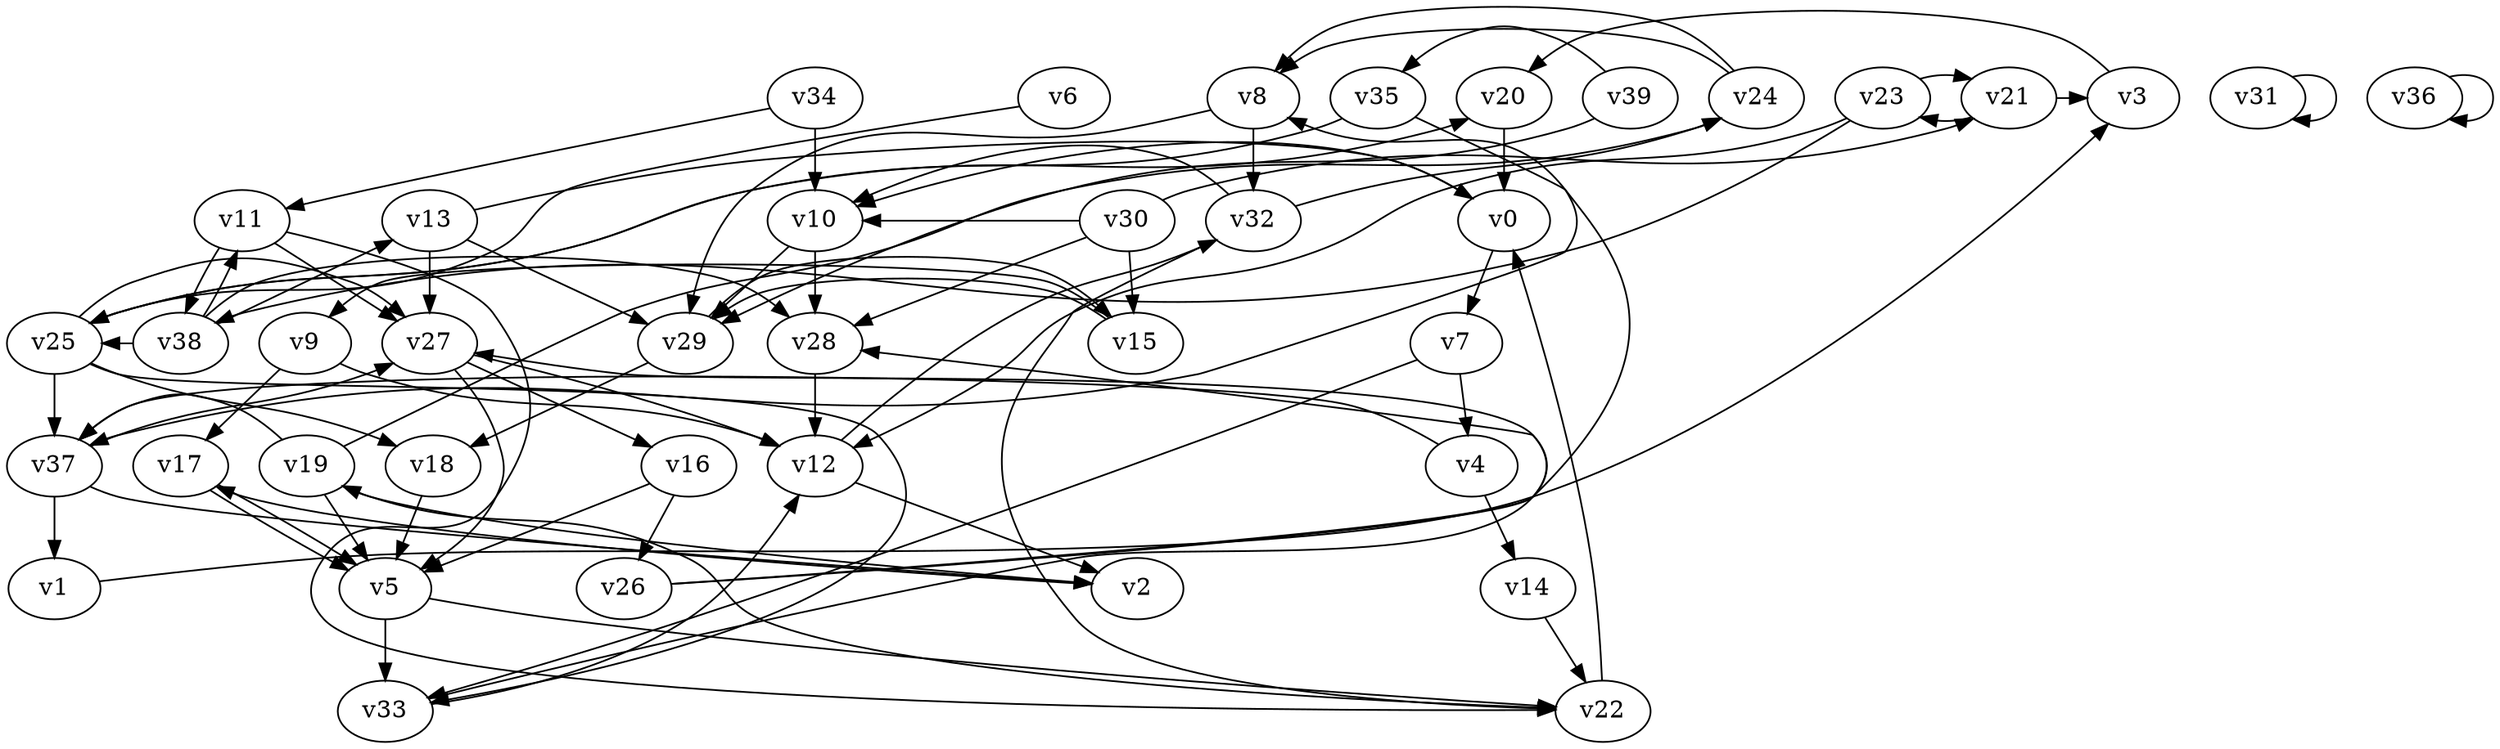 // Benchmark game 59 - 40 vertices
digraph G {
    v0 [name="v0", player=0];
    v1 [name="v1", player=0];
    v2 [name="v2", player=1];
    v3 [name="v3", player=1];
    v4 [name="v4", player=1];
    v5 [name="v5", player=1, target=1];
    v6 [name="v6", player=0];
    v7 [name="v7", player=0];
    v8 [name="v8", player=1, target=1];
    v9 [name="v9", player=1, target=1];
    v10 [name="v10", player=0];
    v11 [name="v11", player=0, target=1];
    v12 [name="v12", player=0];
    v13 [name="v13", player=1];
    v14 [name="v14", player=1];
    v15 [name="v15", player=0];
    v16 [name="v16", player=0];
    v17 [name="v17", player=1];
    v18 [name="v18", player=1];
    v19 [name="v19", player=0];
    v20 [name="v20", player=1];
    v21 [name="v21", player=1];
    v22 [name="v22", player=0];
    v23 [name="v23", player=1];
    v24 [name="v24", player=0];
    v25 [name="v25", player=1];
    v26 [name="v26", player=1];
    v27 [name="v27", player=1];
    v28 [name="v28", player=0];
    v29 [name="v29", player=1];
    v30 [name="v30", player=1];
    v31 [name="v31", player=0];
    v32 [name="v32", player=0];
    v33 [name="v33", player=1];
    v34 [name="v34", player=1];
    v35 [name="v35", player=1];
    v36 [name="v36", player=0];
    v37 [name="v37", player=1];
    v38 [name="v38", player=0];
    v39 [name="v39", player=0, target=1];

    v0 -> v7;
    v1 -> v3 [constraint="time == 17"];
    v2 -> v17 [constraint="(time % 4 == 0) || (time % 4 == 2)"];
    v3 -> v20 [constraint="time <= 10"];
    v4 -> v37 [constraint="time >= 6"];
    v5 -> v33;
    v6 -> v25 [constraint="time == 1"];
    v7 -> v4;
    v8 -> v32;
    v9 -> v17;
    v10 -> v28;
    v11 -> v38;
    v12 -> v32 [constraint="time == 20"];
    v13 -> v0 [constraint="time == 17"];
    v14 -> v22;
    v15 -> v29 [constraint="time % 2 == 1"];
    v16 -> v5;
    v17 -> v5;
    v18 -> v5;
    v19 -> v37 [constraint="time % 2 == 0"];
    v20 -> v0;
    v21 -> v23 [constraint="time == 7"];
    v22 -> v19 [constraint="time >= 11"];
    v23 -> v12 [constraint="time >= 12"];
    v24 -> v8 [constraint="time == 12"];
    v25 -> v18;
    v26 -> v8 [constraint="time % 5 == 1"];
    v27 -> v12;
    v28 -> v12;
    v29 -> v18;
    v30 -> v28;
    v31 -> v31 [constraint="time == 11"];
    v32 -> v22 [constraint="time >= 9"];
    v33 -> v28 [constraint="time >= 11"];
    v34 -> v10;
    v35 -> v37 [constraint="time == 17"];
    v36 -> v36;
    v37 -> v27 [constraint="time == 9"];
    v38 -> v13 [constraint="time == 16"];
    v39 -> v35 [constraint="time >= 13"];
    v17 -> v5 [constraint="time % 3 == 1"];
    v13 -> v29;
    v7 -> v33 [constraint="time % 3 == 1"];
    v8 -> v29 [constraint="time % 4 == 3"];
    v37 -> v2 [constraint="time == 3"];
    v22 -> v0;
    v30 -> v21 [constraint="time == 3"];
    v11 -> v22 [constraint="time == 14"];
    v34 -> v11 [constraint="time >= 8"];
    v39 -> v29 [constraint="time % 5 == 3"];
    v30 -> v15;
    v23 -> v38 [constraint="time == 12"];
    v19 -> v2 [constraint="(time >= 9) && (time <= 16)"];
    v26 -> v27 [constraint="time >= 10"];
    v25 -> v37;
    v32 -> v10 [constraint="time <= 24"];
    v33 -> v12 [constraint="(time >= 3) && (time <= 17)"];
    v21 -> v3 [constraint="(time % 2 == 1) || (time % 4 == 1)"];
    v10 -> v29;
    v9 -> v12 [constraint="time <= 14"];
    v19 -> v5;
    v13 -> v27;
    v15 -> v9 [constraint="time % 4 == 0"];
    v30 -> v10 [constraint="time == 15"];
    v35 -> v25 [constraint="time % 5 == 3"];
    v29 -> v15 [constraint="time >= 2"];
    v24 -> v8 [constraint="time == 4"];
    v25 -> v20 [constraint="time <= 18"];
    v38 -> v25 [constraint="time % 4 == 3"];
    v37 -> v1;
    v38 -> v11 [constraint="time >= 6"];
    v23 -> v21 [constraint="time % 2 == 1"];
    v4 -> v14;
    v12 -> v2;
    v27 -> v5 [constraint="time == 20"];
    v11 -> v27;
    v19 -> v24 [constraint="time % 5 == 0"];
    v16 -> v26;
    v25 -> v33 [constraint="time >= 8"];
    v5 -> v22 [constraint="time % 2 == 1"];
    v0 -> v10 [constraint="time == 18"];
    v32 -> v24 [constraint="time % 2 == 1"];
    v25 -> v27 [constraint="time >= 5"];
    v27 -> v16 [constraint="time >= 2"];
    v38 -> v28 [constraint="time % 5 == 2"];
}
